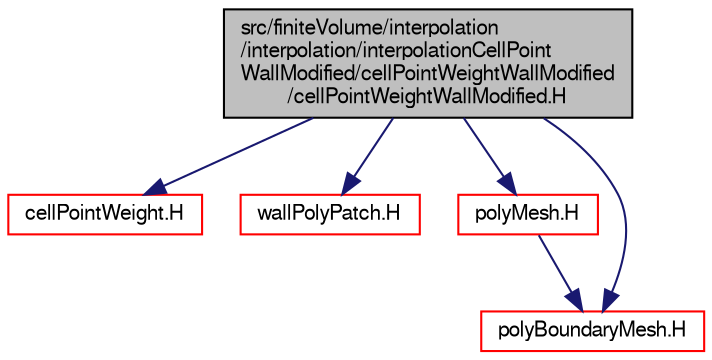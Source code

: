 digraph "src/finiteVolume/interpolation/interpolation/interpolationCellPointWallModified/cellPointWeightWallModified/cellPointWeightWallModified.H"
{
  bgcolor="transparent";
  edge [fontname="FreeSans",fontsize="10",labelfontname="FreeSans",labelfontsize="10"];
  node [fontname="FreeSans",fontsize="10",shape=record];
  Node0 [label="src/finiteVolume/interpolation\l/interpolation/interpolationCellPoint\lWallModified/cellPointWeightWallModified\l/cellPointWeightWallModified.H",height=0.2,width=0.4,color="black", fillcolor="grey75", style="filled", fontcolor="black"];
  Node0 -> Node1 [color="midnightblue",fontsize="10",style="solid",fontname="FreeSans"];
  Node1 [label="cellPointWeight.H",height=0.2,width=0.4,color="red",URL="$a03794.html"];
  Node0 -> Node47 [color="midnightblue",fontsize="10",style="solid",fontname="FreeSans"];
  Node47 [label="wallPolyPatch.H",height=0.2,width=0.4,color="red",URL="$a11747.html"];
  Node0 -> Node154 [color="midnightblue",fontsize="10",style="solid",fontname="FreeSans"];
  Node154 [label="polyMesh.H",height=0.2,width=0.4,color="red",URL="$a11630.html"];
  Node154 -> Node188 [color="midnightblue",fontsize="10",style="solid",fontname="FreeSans"];
  Node188 [label="polyBoundaryMesh.H",height=0.2,width=0.4,color="red",URL="$a11615.html"];
  Node0 -> Node188 [color="midnightblue",fontsize="10",style="solid",fontname="FreeSans"];
}
